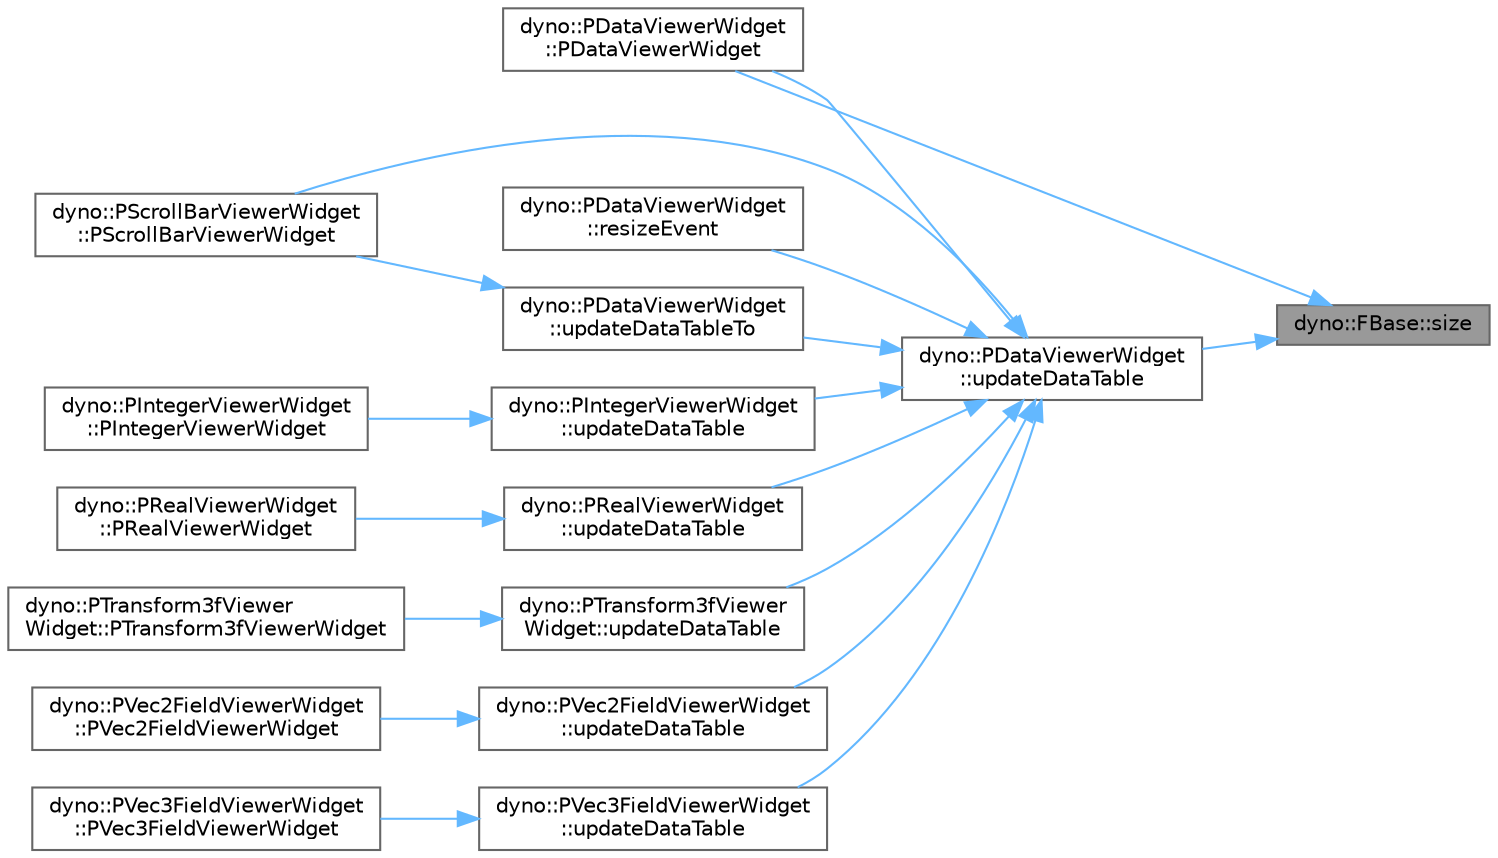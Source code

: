 digraph "dyno::FBase::size"
{
 // LATEX_PDF_SIZE
  bgcolor="transparent";
  edge [fontname=Helvetica,fontsize=10,labelfontname=Helvetica,labelfontsize=10];
  node [fontname=Helvetica,fontsize=10,shape=box,height=0.2,width=0.4];
  rankdir="RL";
  Node1 [id="Node000001",label="dyno::FBase::size",height=0.2,width=0.4,color="gray40", fillcolor="grey60", style="filled", fontcolor="black",tooltip=" "];
  Node1 -> Node2 [id="edge1_Node000001_Node000002",dir="back",color="steelblue1",style="solid",tooltip=" "];
  Node2 [id="Node000002",label="dyno::PDataViewerWidget\l::PDataViewerWidget",height=0.2,width=0.4,color="grey40", fillcolor="white", style="filled",URL="$classdyno_1_1_p_data_viewer_widget.html#a68e781c2ac57c692d4dd7a12c1e04b55",tooltip=" "];
  Node1 -> Node3 [id="edge2_Node000001_Node000003",dir="back",color="steelblue1",style="solid",tooltip=" "];
  Node3 [id="Node000003",label="dyno::PDataViewerWidget\l::updateDataTable",height=0.2,width=0.4,color="grey40", fillcolor="white", style="filled",URL="$classdyno_1_1_p_data_viewer_widget.html#a11c9715807028f3bc599abeaf32eb33d",tooltip=" "];
  Node3 -> Node2 [id="edge3_Node000003_Node000002",dir="back",color="steelblue1",style="solid",tooltip=" "];
  Node3 -> Node4 [id="edge4_Node000003_Node000004",dir="back",color="steelblue1",style="solid",tooltip=" "];
  Node4 [id="Node000004",label="dyno::PScrollBarViewerWidget\l::PScrollBarViewerWidget",height=0.2,width=0.4,color="grey40", fillcolor="white", style="filled",URL="$classdyno_1_1_p_scroll_bar_viewer_widget.html#a7c355819ca3507b26eb105fffe2caaa6",tooltip=" "];
  Node3 -> Node5 [id="edge5_Node000003_Node000005",dir="back",color="steelblue1",style="solid",tooltip=" "];
  Node5 [id="Node000005",label="dyno::PDataViewerWidget\l::resizeEvent",height=0.2,width=0.4,color="grey40", fillcolor="white", style="filled",URL="$classdyno_1_1_p_data_viewer_widget.html#a2b4d7e609966bb00e21d335806e564ab",tooltip=" "];
  Node3 -> Node6 [id="edge6_Node000003_Node000006",dir="back",color="steelblue1",style="solid",tooltip=" "];
  Node6 [id="Node000006",label="dyno::PIntegerViewerWidget\l::updateDataTable",height=0.2,width=0.4,color="grey40", fillcolor="white", style="filled",URL="$classdyno_1_1_p_integer_viewer_widget.html#ab7289ab233d077af5e790f6187725d23",tooltip=" "];
  Node6 -> Node7 [id="edge7_Node000006_Node000007",dir="back",color="steelblue1",style="solid",tooltip=" "];
  Node7 [id="Node000007",label="dyno::PIntegerViewerWidget\l::PIntegerViewerWidget",height=0.2,width=0.4,color="grey40", fillcolor="white", style="filled",URL="$classdyno_1_1_p_integer_viewer_widget.html#ab5153c5ae30d774908d10d6c49ebfa4d",tooltip=" "];
  Node3 -> Node8 [id="edge8_Node000003_Node000008",dir="back",color="steelblue1",style="solid",tooltip=" "];
  Node8 [id="Node000008",label="dyno::PRealViewerWidget\l::updateDataTable",height=0.2,width=0.4,color="grey40", fillcolor="white", style="filled",URL="$classdyno_1_1_p_real_viewer_widget.html#a66e85a69aec61575aa8eec742193cd67",tooltip=" "];
  Node8 -> Node9 [id="edge9_Node000008_Node000009",dir="back",color="steelblue1",style="solid",tooltip=" "];
  Node9 [id="Node000009",label="dyno::PRealViewerWidget\l::PRealViewerWidget",height=0.2,width=0.4,color="grey40", fillcolor="white", style="filled",URL="$classdyno_1_1_p_real_viewer_widget.html#aca1b5e99f9f09c74e248c6d03fe1dd2c",tooltip=" "];
  Node3 -> Node10 [id="edge10_Node000003_Node000010",dir="back",color="steelblue1",style="solid",tooltip=" "];
  Node10 [id="Node000010",label="dyno::PTransform3fViewer\lWidget::updateDataTable",height=0.2,width=0.4,color="grey40", fillcolor="white", style="filled",URL="$classdyno_1_1_p_transform3f_viewer_widget.html#ae5dd77744cb90550b793b48c6bc4c15f",tooltip=" "];
  Node10 -> Node11 [id="edge11_Node000010_Node000011",dir="back",color="steelblue1",style="solid",tooltip=" "];
  Node11 [id="Node000011",label="dyno::PTransform3fViewer\lWidget::PTransform3fViewerWidget",height=0.2,width=0.4,color="grey40", fillcolor="white", style="filled",URL="$classdyno_1_1_p_transform3f_viewer_widget.html#ad6f6219eeed083d8e4c0639babe21097",tooltip=" "];
  Node3 -> Node12 [id="edge12_Node000003_Node000012",dir="back",color="steelblue1",style="solid",tooltip=" "];
  Node12 [id="Node000012",label="dyno::PVec2FieldViewerWidget\l::updateDataTable",height=0.2,width=0.4,color="grey40", fillcolor="white", style="filled",URL="$classdyno_1_1_p_vec2_field_viewer_widget.html#acb7227dd9f653c70c5320dd0fafe9494",tooltip=" "];
  Node12 -> Node13 [id="edge13_Node000012_Node000013",dir="back",color="steelblue1",style="solid",tooltip=" "];
  Node13 [id="Node000013",label="dyno::PVec2FieldViewerWidget\l::PVec2FieldViewerWidget",height=0.2,width=0.4,color="grey40", fillcolor="white", style="filled",URL="$classdyno_1_1_p_vec2_field_viewer_widget.html#aa5a7ae0e4d66692edc5e7d711743be1f",tooltip=" "];
  Node3 -> Node14 [id="edge14_Node000003_Node000014",dir="back",color="steelblue1",style="solid",tooltip=" "];
  Node14 [id="Node000014",label="dyno::PVec3FieldViewerWidget\l::updateDataTable",height=0.2,width=0.4,color="grey40", fillcolor="white", style="filled",URL="$classdyno_1_1_p_vec3_field_viewer_widget.html#ad4d429ad39f09096d2b2940b5be71399",tooltip=" "];
  Node14 -> Node15 [id="edge15_Node000014_Node000015",dir="back",color="steelblue1",style="solid",tooltip=" "];
  Node15 [id="Node000015",label="dyno::PVec3FieldViewerWidget\l::PVec3FieldViewerWidget",height=0.2,width=0.4,color="grey40", fillcolor="white", style="filled",URL="$classdyno_1_1_p_vec3_field_viewer_widget.html#ac8118303b957e00d9feb1b5782a5419f",tooltip=" "];
  Node3 -> Node16 [id="edge16_Node000003_Node000016",dir="back",color="steelblue1",style="solid",tooltip=" "];
  Node16 [id="Node000016",label="dyno::PDataViewerWidget\l::updateDataTableTo",height=0.2,width=0.4,color="grey40", fillcolor="white", style="filled",URL="$classdyno_1_1_p_data_viewer_widget.html#ac6ddcc26e6e23ed7720c266a99a38903",tooltip=" "];
  Node16 -> Node4 [id="edge17_Node000016_Node000004",dir="back",color="steelblue1",style="solid",tooltip=" "];
}
